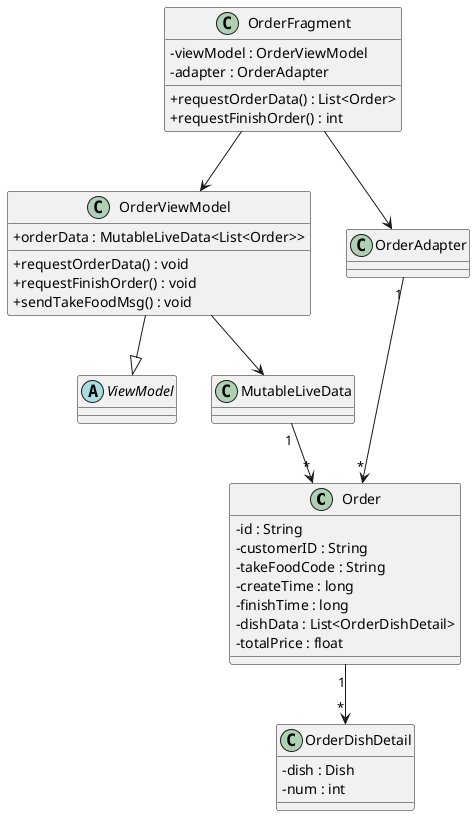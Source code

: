 @startuml
'https://plantuml.com/class-diagram
skinparam classAttributeIconSize 0

class Order{
    -id : String
    -customerID : String
    -takeFoodCode : String
    -createTime : long
    -finishTime : long
    -dishData : List<OrderDishDetail>
    -totalPrice : float
}

class OrderDishDetail{
    -dish : Dish
    -num : int
}

class OrderViewModel{
    +orderData : MutableLiveData<List<Order>>
    +requestOrderData() : void
    +requestFinishOrder() : void
    +sendTakeFoodMsg() : void
}

class OrderFragment{
    -viewModel : OrderViewModel
    -adapter : OrderAdapter
    +requestOrderData() : List<Order>
    +requestFinishOrder() : int
}

abstract class ViewModel

OrderFragment --> OrderAdapter
OrderAdapter "1"-->"*" Order
OrderFragment --> OrderViewModel
OrderViewModel --> MutableLiveData
MutableLiveData "1"-->"*" Order
OrderViewModel --|> ViewModel
Order "1"-->"*" OrderDishDetail

@enduml